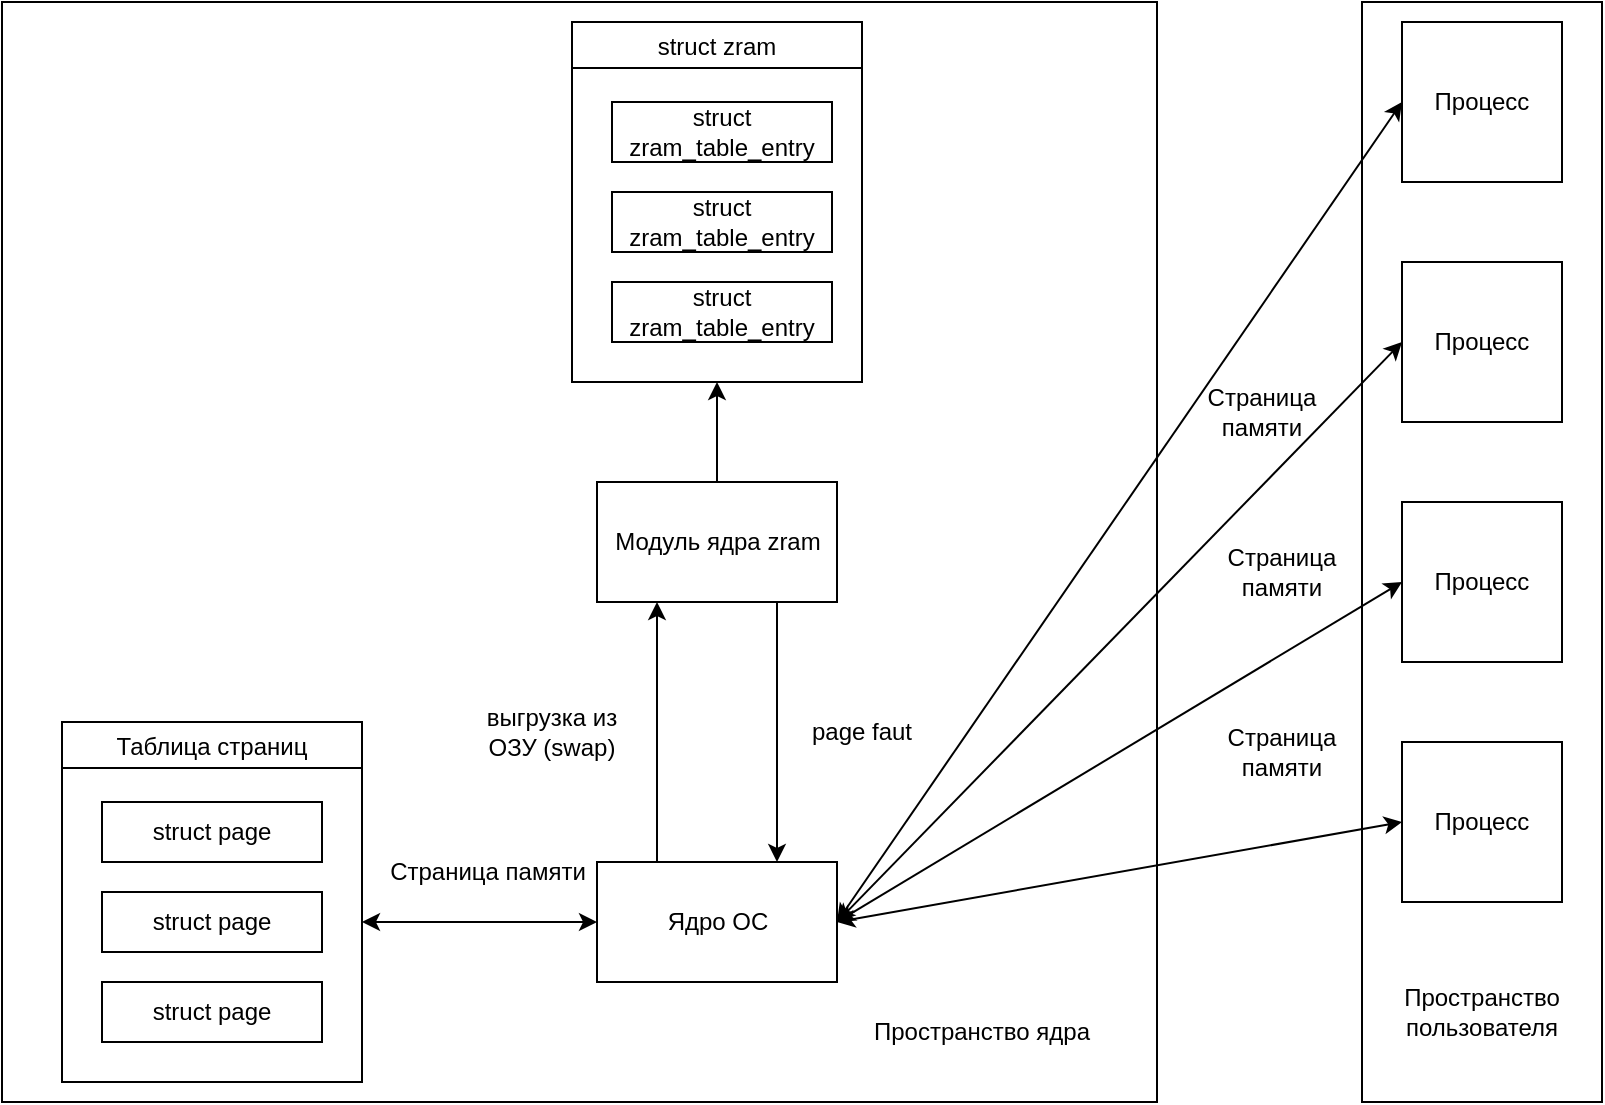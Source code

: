 <mxfile version="16.0.3" type="device"><diagram id="dKlt2y1xPzx2vbjdmcjY" name="Page-1"><mxGraphModel dx="2260" dy="1893" grid="1" gridSize="10" guides="1" tooltips="1" connect="1" arrows="1" fold="1" page="1" pageScale="1" pageWidth="850" pageHeight="1100" math="0" shadow="0"><root><mxCell id="0"/><mxCell id="1" parent="0"/><mxCell id="CebjB-zho-fKxPLt5UVP-1" value="Модуль ядра zram" style="rounded=0;whiteSpace=wrap;html=1;" parent="1" vertex="1"><mxGeometry x="197.5" y="160" width="120" height="60" as="geometry"/></mxCell><mxCell id="CebjB-zho-fKxPLt5UVP-12" value="Ядро ОС" style="rounded=0;whiteSpace=wrap;html=1;fillColor=default;" parent="1" vertex="1"><mxGeometry x="197.5" y="350" width="120" height="60" as="geometry"/></mxCell><mxCell id="CebjB-zho-fKxPLt5UVP-15" value="Процесс" style="whiteSpace=wrap;html=1;aspect=fixed;fillColor=default;" parent="1" vertex="1"><mxGeometry x="600" y="170" width="80" height="80" as="geometry"/></mxCell><mxCell id="CebjB-zho-fKxPLt5UVP-16" value="Страница &lt;br&gt;памяти" style="text;html=1;strokeColor=none;fillColor=none;align=center;verticalAlign=middle;whiteSpace=wrap;rounded=0;" parent="1" vertex="1"><mxGeometry x="510" y="190" width="60" height="30" as="geometry"/></mxCell><mxCell id="CebjB-zho-fKxPLt5UVP-20" value="" style="endArrow=classic;html=1;rounded=0;entryX=0;entryY=0.5;entryDx=0;entryDy=0;startArrow=classic;startFill=1;" parent="1" target="CebjB-zho-fKxPLt5UVP-12" edge="1"><mxGeometry width="50" height="50" relative="1" as="geometry"><mxPoint x="80" y="380" as="sourcePoint"/><mxPoint x="210" y="250" as="targetPoint"/></mxGeometry></mxCell><mxCell id="CebjB-zho-fKxPLt5UVP-21" value="Страница памяти" style="text;html=1;strokeColor=none;fillColor=none;align=center;verticalAlign=middle;whiteSpace=wrap;rounded=0;" parent="1" vertex="1"><mxGeometry x="87.5" y="340" width="110" height="30" as="geometry"/></mxCell><mxCell id="CebjB-zho-fKxPLt5UVP-26" value="Пространство ядра" style="text;html=1;strokeColor=none;fillColor=none;align=center;verticalAlign=middle;whiteSpace=wrap;rounded=0;" parent="1" vertex="1"><mxGeometry x="330" y="420" width="120" height="30" as="geometry"/></mxCell><mxCell id="CebjB-zho-fKxPLt5UVP-27" value="Пространство пользователя" style="text;html=1;strokeColor=none;fillColor=none;align=center;verticalAlign=middle;whiteSpace=wrap;rounded=0;" parent="1" vertex="1"><mxGeometry x="580" y="410" width="120" height="30" as="geometry"/></mxCell><mxCell id="CebjB-zho-fKxPLt5UVP-28" value="Процесс" style="whiteSpace=wrap;html=1;aspect=fixed;fillColor=default;" parent="1" vertex="1"><mxGeometry x="600" y="50" width="80" height="80" as="geometry"/></mxCell><mxCell id="CebjB-zho-fKxPLt5UVP-29" value="Процесс" style="whiteSpace=wrap;html=1;aspect=fixed;fillColor=default;" parent="1" vertex="1"><mxGeometry x="600" y="290" width="80" height="80" as="geometry"/></mxCell><mxCell id="CebjB-zho-fKxPLt5UVP-30" value="" style="endArrow=classic;html=1;rounded=0;entryX=0;entryY=0.5;entryDx=0;entryDy=0;exitX=1;exitY=0.5;exitDx=0;exitDy=0;startArrow=classic;startFill=1;" parent="1" source="CebjB-zho-fKxPLt5UVP-12" target="CebjB-zho-fKxPLt5UVP-29" edge="1"><mxGeometry width="50" height="50" relative="1" as="geometry"><mxPoint x="160" y="300" as="sourcePoint"/><mxPoint x="210" y="250" as="targetPoint"/></mxGeometry></mxCell><mxCell id="CebjB-zho-fKxPLt5UVP-32" value="Страница &lt;br&gt;памяти" style="text;html=1;strokeColor=none;fillColor=none;align=center;verticalAlign=middle;whiteSpace=wrap;rounded=0;" parent="1" vertex="1"><mxGeometry x="510" y="280" width="60" height="30" as="geometry"/></mxCell><mxCell id="kkRBWP9sa6c81E6wgHr1-6" value="" style="endArrow=classic;html=1;rounded=0;exitX=0.5;exitY=0;exitDx=0;exitDy=0;entryX=0.5;entryY=1;entryDx=0;entryDy=0;" edge="1" parent="1" source="CebjB-zho-fKxPLt5UVP-1"><mxGeometry width="50" height="50" relative="1" as="geometry"><mxPoint x="330" y="100" as="sourcePoint"/><mxPoint x="257.5" y="110" as="targetPoint"/></mxGeometry></mxCell><mxCell id="kkRBWP9sa6c81E6wgHr1-10" value="struct zram" style="swimlane;fillColor=none;fontStyle=0" vertex="1" parent="1"><mxGeometry x="185" y="-70" width="145" height="180" as="geometry"/></mxCell><mxCell id="kkRBWP9sa6c81E6wgHr1-2" value="struct zram_table_entry" style="rounded=0;whiteSpace=wrap;html=1;fillColor=none;" vertex="1" parent="kkRBWP9sa6c81E6wgHr1-10"><mxGeometry x="20" y="40" width="110" height="30" as="geometry"/></mxCell><mxCell id="kkRBWP9sa6c81E6wgHr1-3" value="struct zram_table_entry" style="rounded=0;whiteSpace=wrap;html=1;fillColor=none;" vertex="1" parent="kkRBWP9sa6c81E6wgHr1-10"><mxGeometry x="20" y="85" width="110" height="30" as="geometry"/></mxCell><mxCell id="kkRBWP9sa6c81E6wgHr1-1" value="struct zram_table_entry" style="rounded=0;whiteSpace=wrap;html=1;fillColor=none;" vertex="1" parent="kkRBWP9sa6c81E6wgHr1-10"><mxGeometry x="20" y="130" width="110" height="30" as="geometry"/></mxCell><mxCell id="kkRBWP9sa6c81E6wgHr1-13" value="Таблица страниц" style="swimlane;fillColor=none;fontStyle=0" vertex="1" parent="1"><mxGeometry x="-70" y="280" width="150" height="180" as="geometry"/></mxCell><mxCell id="kkRBWP9sa6c81E6wgHr1-14" value="struct page" style="rounded=0;whiteSpace=wrap;html=1;fillColor=none;" vertex="1" parent="kkRBWP9sa6c81E6wgHr1-13"><mxGeometry x="20" y="40" width="110" height="30" as="geometry"/></mxCell><mxCell id="kkRBWP9sa6c81E6wgHr1-15" value="struct page" style="rounded=0;whiteSpace=wrap;html=1;fillColor=none;" vertex="1" parent="kkRBWP9sa6c81E6wgHr1-13"><mxGeometry x="20" y="85" width="110" height="30" as="geometry"/></mxCell><mxCell id="kkRBWP9sa6c81E6wgHr1-16" value="struct page" style="rounded=0;whiteSpace=wrap;html=1;fillColor=none;" vertex="1" parent="kkRBWP9sa6c81E6wgHr1-13"><mxGeometry x="20" y="130" width="110" height="30" as="geometry"/></mxCell><mxCell id="kkRBWP9sa6c81E6wgHr1-17" value="page faut" style="text;html=1;strokeColor=none;fillColor=none;align=center;verticalAlign=middle;whiteSpace=wrap;rounded=0;" vertex="1" parent="1"><mxGeometry x="300" y="270" width="60" height="30" as="geometry"/></mxCell><mxCell id="kkRBWP9sa6c81E6wgHr1-18" value="" style="endArrow=classic;html=1;rounded=0;exitX=0.25;exitY=0;exitDx=0;exitDy=0;entryX=0.25;entryY=1;entryDx=0;entryDy=0;" edge="1" parent="1" source="CebjB-zho-fKxPLt5UVP-12" target="CebjB-zho-fKxPLt5UVP-1"><mxGeometry width="50" height="50" relative="1" as="geometry"><mxPoint x="330" y="220" as="sourcePoint"/><mxPoint x="380" y="170" as="targetPoint"/></mxGeometry></mxCell><mxCell id="kkRBWP9sa6c81E6wgHr1-19" value="" style="endArrow=classic;html=1;rounded=0;exitX=0.75;exitY=1;exitDx=0;exitDy=0;entryX=0.75;entryY=0;entryDx=0;entryDy=0;" edge="1" parent="1" source="CebjB-zho-fKxPLt5UVP-1" target="CebjB-zho-fKxPLt5UVP-12"><mxGeometry width="50" height="50" relative="1" as="geometry"><mxPoint x="330" y="220" as="sourcePoint"/><mxPoint x="380" y="170" as="targetPoint"/></mxGeometry></mxCell><mxCell id="kkRBWP9sa6c81E6wgHr1-20" value="выгрузка из ОЗУ (swap)" style="text;html=1;strokeColor=none;fillColor=none;align=center;verticalAlign=middle;whiteSpace=wrap;rounded=0;" vertex="1" parent="1"><mxGeometry x="140" y="270" width="70" height="30" as="geometry"/></mxCell><mxCell id="kkRBWP9sa6c81E6wgHr1-22" value="Процесс" style="whiteSpace=wrap;html=1;aspect=fixed;fillColor=default;" vertex="1" parent="1"><mxGeometry x="600" y="-70" width="80" height="80" as="geometry"/></mxCell><mxCell id="kkRBWP9sa6c81E6wgHr1-27" value="" style="endArrow=classic;startArrow=classic;html=1;rounded=0;exitX=1;exitY=0.5;exitDx=0;exitDy=0;entryX=0;entryY=0.5;entryDx=0;entryDy=0;" edge="1" parent="1" source="CebjB-zho-fKxPLt5UVP-12" target="CebjB-zho-fKxPLt5UVP-15"><mxGeometry width="50" height="50" relative="1" as="geometry"><mxPoint x="330" y="220" as="sourcePoint"/><mxPoint x="380" y="170" as="targetPoint"/></mxGeometry></mxCell><mxCell id="kkRBWP9sa6c81E6wgHr1-28" value="" style="endArrow=classic;startArrow=classic;html=1;rounded=0;exitX=1;exitY=0.5;exitDx=0;exitDy=0;entryX=0;entryY=0.5;entryDx=0;entryDy=0;" edge="1" parent="1" source="CebjB-zho-fKxPLt5UVP-12" target="CebjB-zho-fKxPLt5UVP-28"><mxGeometry width="50" height="50" relative="1" as="geometry"><mxPoint x="330" y="220" as="sourcePoint"/><mxPoint x="380" y="170" as="targetPoint"/></mxGeometry></mxCell><mxCell id="kkRBWP9sa6c81E6wgHr1-29" value="" style="endArrow=classic;startArrow=classic;html=1;rounded=0;exitX=1;exitY=0.5;exitDx=0;exitDy=0;entryX=0;entryY=0.5;entryDx=0;entryDy=0;" edge="1" parent="1" source="CebjB-zho-fKxPLt5UVP-12" target="kkRBWP9sa6c81E6wgHr1-22"><mxGeometry width="50" height="50" relative="1" as="geometry"><mxPoint x="330" y="220" as="sourcePoint"/><mxPoint x="380" y="170" as="targetPoint"/></mxGeometry></mxCell><mxCell id="kkRBWP9sa6c81E6wgHr1-30" value="Страница &lt;br&gt;памяти" style="text;html=1;strokeColor=none;fillColor=none;align=center;verticalAlign=middle;whiteSpace=wrap;rounded=0;" vertex="1" parent="1"><mxGeometry x="500" y="110" width="60" height="30" as="geometry"/></mxCell><mxCell id="kkRBWP9sa6c81E6wgHr1-21" value="" style="rounded=0;whiteSpace=wrap;html=1;fillColor=none;" vertex="1" parent="1"><mxGeometry x="-100" y="-80" width="577.5" height="550" as="geometry"/></mxCell><mxCell id="kkRBWP9sa6c81E6wgHr1-31" value="" style="rounded=0;whiteSpace=wrap;html=1;fillColor=none;" vertex="1" parent="1"><mxGeometry x="580" y="-80" width="120" height="550" as="geometry"/></mxCell></root></mxGraphModel></diagram></mxfile>